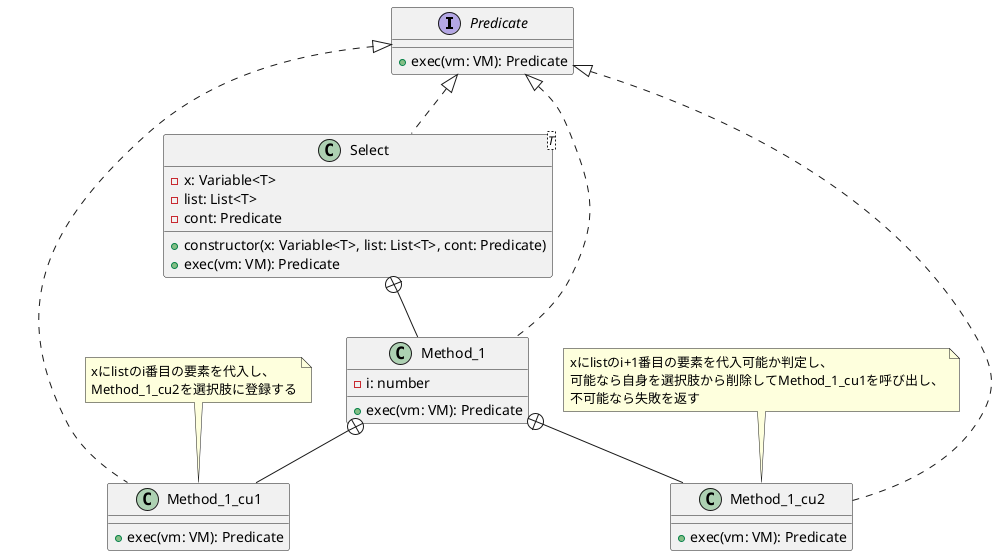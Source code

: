@startuml select
interface Predicate {
  + exec(vm: VM): Predicate
}

class Select<T> implements Predicate {
  - x: Variable<T>
  - list: List<T>
  - cont: Predicate
  + constructor(x: Variable<T>, list: List<T>, cont: Predicate)
  + exec(vm: VM): Predicate
}

class Method_1 implements Predicate {
  - i: number
  + exec(vm: VM): Predicate
}

class Method_1_cu1 implements Predicate {
  + exec(vm: VM): Predicate
}

note top of Method_1_cu1 : xにlistのi番目の要素を代入し、\nMethod_1_cu2を選択肢に登録する

class Method_1_cu2 implements Predicate {
  + exec(vm: VM): Predicate
}

note top of Method_1_cu2 : xにlistのi+1番目の要素を代入可能か判定し、\n可能なら自身を選択肢から削除してMethod_1_cu1を呼び出し、\n不可能なら失敗を返す

Select +-- Method_1
Method_1 +-- Method_1_cu1
Method_1 +-- Method_1_cu2

@enduml
